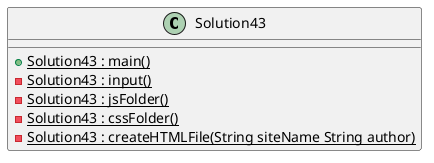 @startuml
'https://plantuml.com/sequence-diagram

class Solution43
{
    +{static}Solution43 : main()
    -{static}Solution43 : input()
    -{static}Solution43 : jsFolder()
    -{static}Solution43 : cssFolder()
    -{static}Solution43 : createHTMLFile(String siteName String author)
}

@enduml